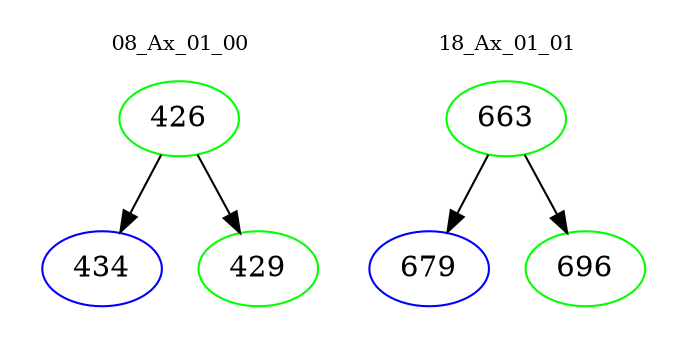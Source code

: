 digraph{
subgraph cluster_0 {
color = white
label = "08_Ax_01_00";
fontsize=10;
T0_426 [label="426", color="green"]
T0_426 -> T0_434 [color="black"]
T0_434 [label="434", color="blue"]
T0_426 -> T0_429 [color="black"]
T0_429 [label="429", color="green"]
}
subgraph cluster_1 {
color = white
label = "18_Ax_01_01";
fontsize=10;
T1_663 [label="663", color="green"]
T1_663 -> T1_679 [color="black"]
T1_679 [label="679", color="blue"]
T1_663 -> T1_696 [color="black"]
T1_696 [label="696", color="green"]
}
}
